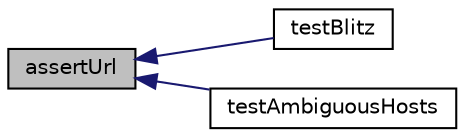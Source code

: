 digraph "assertUrl"
{
  edge [fontname="Helvetica",fontsize="10",labelfontname="Helvetica",labelfontsize="10"];
  node [fontname="Helvetica",fontsize="10",shape=record];
  rankdir="LR";
  Node1 [label="assertUrl",height=0.2,width=0.4,color="black", fillcolor="grey75", style="filled" fontcolor="black"];
  Node1 -> Node2 [dir="back",color="midnightblue",fontsize="10",style="solid",fontname="Helvetica"];
  Node2 [label="testBlitz",height=0.2,width=0.4,color="black", fillcolor="white", style="filled",URL="$class_test_of_url.html#a145f614b5878da7428076ee736aa2d2d"];
  Node1 -> Node3 [dir="back",color="midnightblue",fontsize="10",style="solid",fontname="Helvetica"];
  Node3 [label="testAmbiguousHosts",height=0.2,width=0.4,color="black", fillcolor="white", style="filled",URL="$class_test_of_url.html#ad89de815ac6c3fb74be23d64df185b12"];
}
